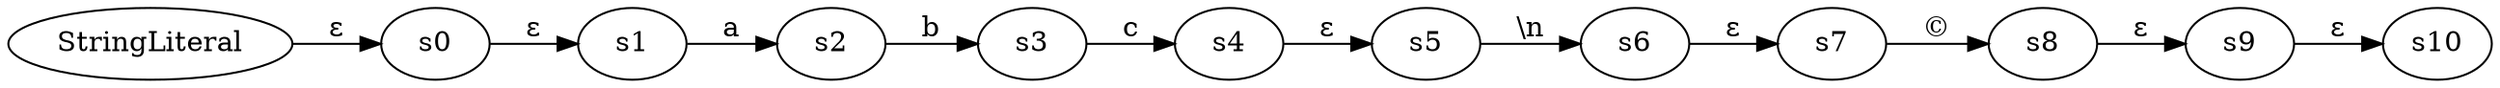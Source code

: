 digraph ATN {
  rankdir=LR;

  StringLiteral -> s0 [label="ε"]
  s0 -> s1 [label="ε"]
  s1 -> s2 [label="a"]
  s2 -> s3 [label="b"]
  s3 -> s4 [label="c"]
  s4 -> s5 [label="ε"]
  s5 -> s6 [label="\\n"]
  s6 -> s7 [label="ε"]
  s7 -> s8 [label="©"]
  s8 -> s9 [label="ε"]
  s9 -> s10 [label="ε"]
}